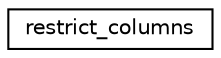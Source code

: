 digraph "Graphical Class Hierarchy"
{
  edge [fontname="Helvetica",fontsize="10",labelfontname="Helvetica",labelfontsize="10"];
  node [fontname="Helvetica",fontsize="10",shape=record];
  rankdir="LR";
  Node0 [label="restrict_columns",height=0.2,width=0.4,color="black", fillcolor="white", style="filled",URL="$structrestrict__columns.html"];
}
